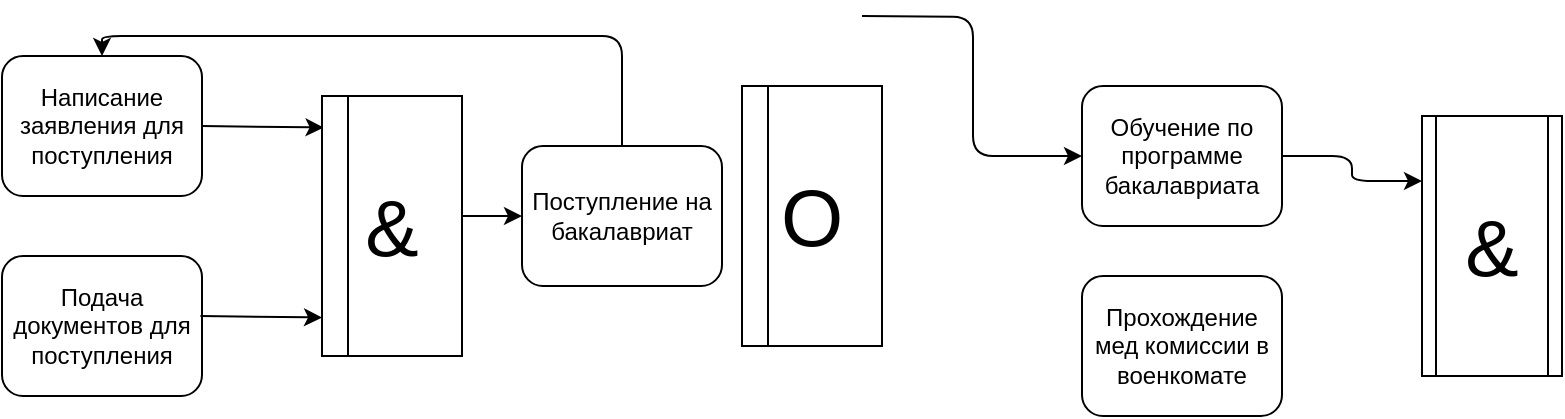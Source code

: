 <mxfile version="12.7.9" type="github"><diagram id="l0RuJ1a7tC8wX30CbmTf" name="Page-1"><mxGraphModel dx="1038" dy="614" grid="1" gridSize="10" guides="1" tooltips="1" connect="1" arrows="1" fold="1" page="1" pageScale="1" pageWidth="827" pageHeight="1169" math="0" shadow="0"><root><mxCell id="0"/><mxCell id="1" parent="0"/><mxCell id="5XRngjc5VhqZaBY0qnmJ-2" value="Написание заявления для поступления" style="rounded=1;whiteSpace=wrap;html=1;" vertex="1" parent="1"><mxGeometry x="90" y="60" width="100" height="70" as="geometry"/></mxCell><mxCell id="5XRngjc5VhqZaBY0qnmJ-3" value="Подача документов для поступления" style="rounded=1;whiteSpace=wrap;html=1;" vertex="1" parent="1"><mxGeometry x="90" y="160" width="100" height="70" as="geometry"/></mxCell><mxCell id="5XRngjc5VhqZaBY0qnmJ-6" value="" style="endArrow=classic;html=1;exitX=1;exitY=0.5;exitDx=0;exitDy=0;entryX=0.013;entryY=0.184;entryDx=0;entryDy=0;entryPerimeter=0;" edge="1" parent="1" source="5XRngjc5VhqZaBY0qnmJ-2"><mxGeometry width="50" height="50" relative="1" as="geometry"><mxPoint x="390" y="270" as="sourcePoint"/><mxPoint x="250.78" y="95.76" as="targetPoint"/></mxGeometry></mxCell><mxCell id="5XRngjc5VhqZaBY0qnmJ-7" value="" style="endArrow=classic;html=1;exitX=1;exitY=0.5;exitDx=0;exitDy=0;entryX=0.013;entryY=0.184;entryDx=0;entryDy=0;entryPerimeter=0;" edge="1" parent="1"><mxGeometry width="50" height="50" relative="1" as="geometry"><mxPoint x="189.22" y="190" as="sourcePoint"/><mxPoint x="250.0" y="190.76" as="targetPoint"/></mxGeometry></mxCell><mxCell id="5XRngjc5VhqZaBY0qnmJ-8" value="Поступление на бакалавриат" style="rounded=1;whiteSpace=wrap;html=1;" vertex="1" parent="1"><mxGeometry x="350" y="105" width="100" height="70" as="geometry"/></mxCell><mxCell id="5XRngjc5VhqZaBY0qnmJ-9" value="" style="endArrow=classic;html=1;exitX=1;exitY=0.5;exitDx=0;exitDy=0;entryX=0;entryY=0.5;entryDx=0;entryDy=0;" edge="1" parent="1" target="5XRngjc5VhqZaBY0qnmJ-8"><mxGeometry width="50" height="50" relative="1" as="geometry"><mxPoint x="310" y="140" as="sourcePoint"/><mxPoint x="440" y="220" as="targetPoint"/></mxGeometry></mxCell><mxCell id="5XRngjc5VhqZaBY0qnmJ-11" value="Обучение по программе бакалавриата" style="rounded=1;whiteSpace=wrap;html=1;" vertex="1" parent="1"><mxGeometry x="630" y="75" width="100" height="70" as="geometry"/></mxCell><mxCell id="5XRngjc5VhqZaBY0qnmJ-12" value="Прохождение мед комиссии в военкомате" style="rounded=1;whiteSpace=wrap;html=1;" vertex="1" parent="1"><mxGeometry x="630" y="170" width="100" height="70" as="geometry"/></mxCell><mxCell id="5XRngjc5VhqZaBY0qnmJ-18" value="&amp;amp;" style="shape=internalStorage;whiteSpace=wrap;html=1;backgroundOutline=1;dx=13;dy=0;fontSize=40;" vertex="1" parent="1"><mxGeometry x="250" y="80" width="70" height="130" as="geometry"/></mxCell><mxCell id="5XRngjc5VhqZaBY0qnmJ-19" value="" style="endArrow=classic;html=1;edgeStyle=orthogonalEdgeStyle;entryX=0;entryY=0.5;entryDx=0;entryDy=0;" edge="1" parent="1" target="5XRngjc5VhqZaBY0qnmJ-11"><mxGeometry width="50" height="50" relative="1" as="geometry"><mxPoint x="520" y="40" as="sourcePoint"/><mxPoint x="440" y="230" as="targetPoint"/></mxGeometry></mxCell><mxCell id="5XRngjc5VhqZaBY0qnmJ-22" value="" style="endArrow=classic;html=1;edgeStyle=orthogonalEdgeStyle;exitX=0.5;exitY=0;exitDx=0;exitDy=0;entryX=0.5;entryY=0;entryDx=0;entryDy=0;" edge="1" parent="1" source="5XRngjc5VhqZaBY0qnmJ-8" target="5XRngjc5VhqZaBY0qnmJ-2"><mxGeometry width="50" height="50" relative="1" as="geometry"><mxPoint x="390" y="280" as="sourcePoint"/><mxPoint x="440" y="230" as="targetPoint"/></mxGeometry></mxCell><mxCell id="5XRngjc5VhqZaBY0qnmJ-23" value="&amp;amp;" style="shape=process;whiteSpace=wrap;html=1;backgroundOutline=1;fontSize=40;" vertex="1" parent="1"><mxGeometry x="800" y="90" width="70" height="130" as="geometry"/></mxCell><mxCell id="5XRngjc5VhqZaBY0qnmJ-24" value="" style="endArrow=classic;html=1;edgeStyle=orthogonalEdgeStyle;exitX=1;exitY=0.5;exitDx=0;exitDy=0;entryX=0;entryY=0.25;entryDx=0;entryDy=0;" edge="1" parent="1" source="5XRngjc5VhqZaBY0qnmJ-11" target="5XRngjc5VhqZaBY0qnmJ-23"><mxGeometry width="50" height="50" relative="1" as="geometry"><mxPoint x="360" y="290" as="sourcePoint"/><mxPoint x="410" y="240" as="targetPoint"/></mxGeometry></mxCell><mxCell id="5XRngjc5VhqZaBY0qnmJ-27" value="O" style="shape=internalStorage;whiteSpace=wrap;html=1;backgroundOutline=1;dx=13;dy=0;fontSize=40;" vertex="1" parent="1"><mxGeometry x="460" y="75" width="70" height="130" as="geometry"/></mxCell></root></mxGraphModel></diagram></mxfile>